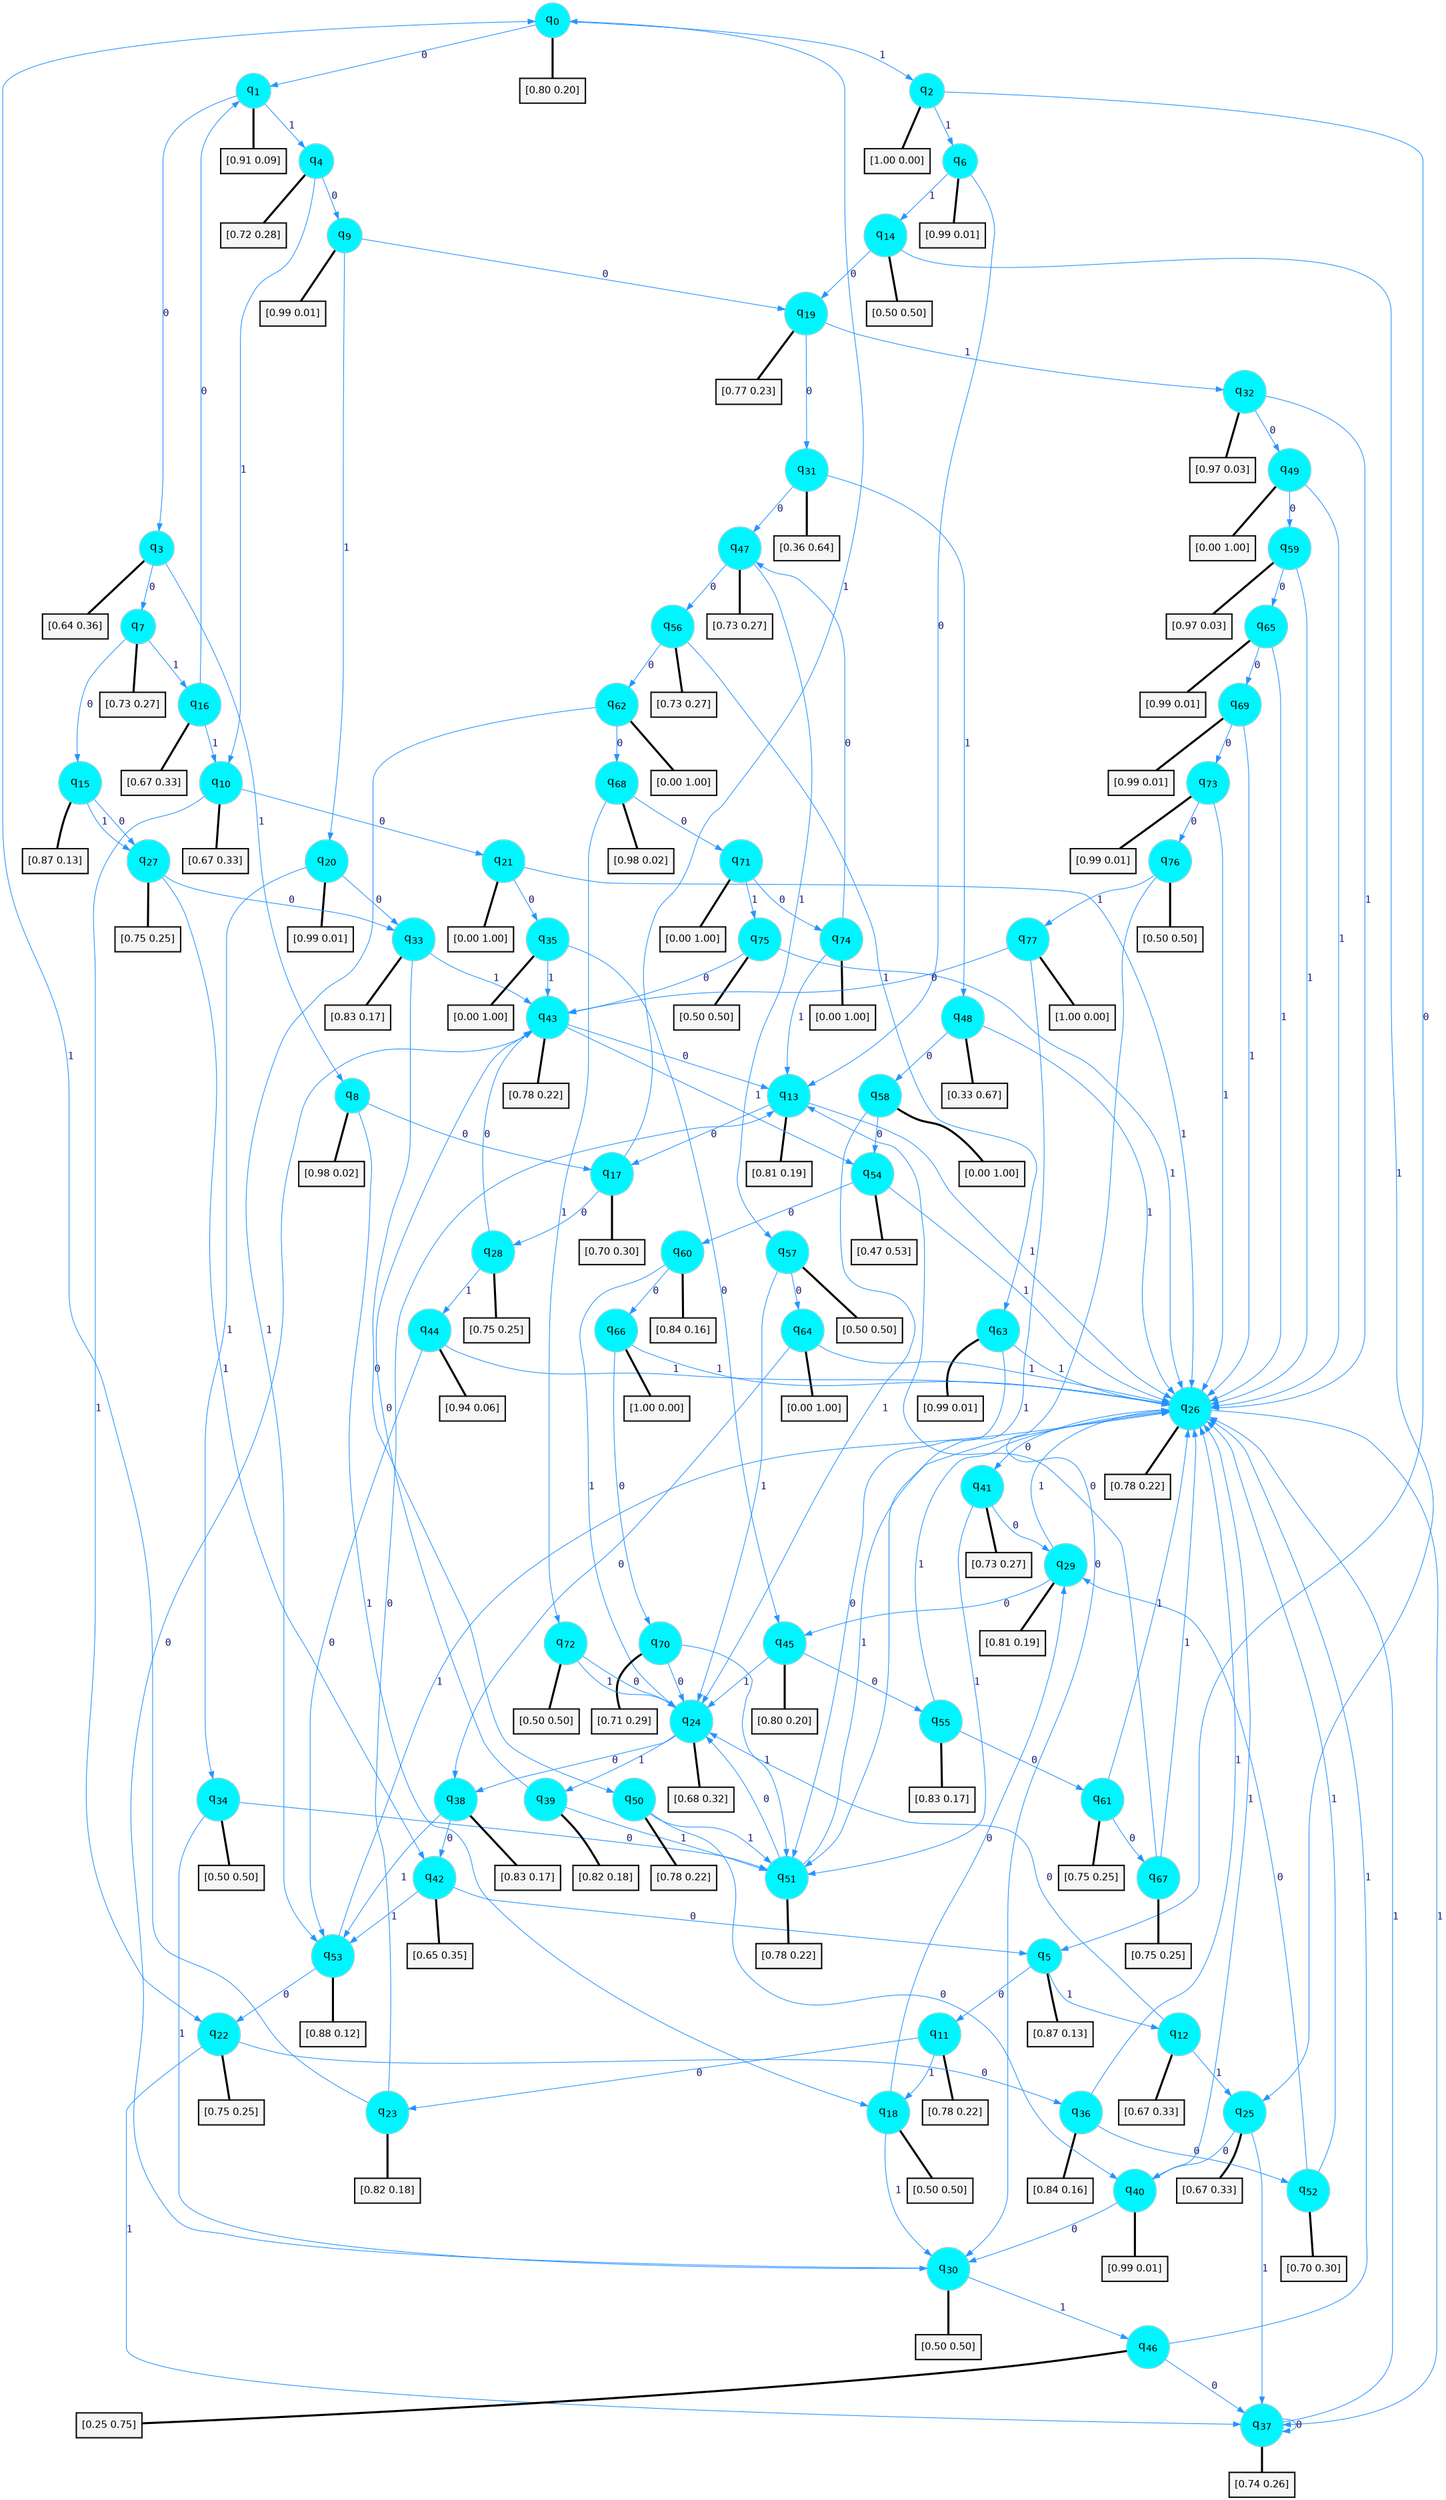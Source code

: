 digraph G {
graph [
bgcolor=transparent, dpi=300, rankdir=TD, size="40,25"];
node [
color=gray, fillcolor=turquoise1, fontcolor=black, fontname=Helvetica, fontsize=16, fontweight=bold, shape=circle, style=filled];
edge [
arrowsize=1, color=dodgerblue1, fontcolor=midnightblue, fontname=courier, fontweight=bold, penwidth=1, style=solid, weight=20];
0[label=<q<SUB>0</SUB>>];
1[label=<q<SUB>1</SUB>>];
2[label=<q<SUB>2</SUB>>];
3[label=<q<SUB>3</SUB>>];
4[label=<q<SUB>4</SUB>>];
5[label=<q<SUB>5</SUB>>];
6[label=<q<SUB>6</SUB>>];
7[label=<q<SUB>7</SUB>>];
8[label=<q<SUB>8</SUB>>];
9[label=<q<SUB>9</SUB>>];
10[label=<q<SUB>10</SUB>>];
11[label=<q<SUB>11</SUB>>];
12[label=<q<SUB>12</SUB>>];
13[label=<q<SUB>13</SUB>>];
14[label=<q<SUB>14</SUB>>];
15[label=<q<SUB>15</SUB>>];
16[label=<q<SUB>16</SUB>>];
17[label=<q<SUB>17</SUB>>];
18[label=<q<SUB>18</SUB>>];
19[label=<q<SUB>19</SUB>>];
20[label=<q<SUB>20</SUB>>];
21[label=<q<SUB>21</SUB>>];
22[label=<q<SUB>22</SUB>>];
23[label=<q<SUB>23</SUB>>];
24[label=<q<SUB>24</SUB>>];
25[label=<q<SUB>25</SUB>>];
26[label=<q<SUB>26</SUB>>];
27[label=<q<SUB>27</SUB>>];
28[label=<q<SUB>28</SUB>>];
29[label=<q<SUB>29</SUB>>];
30[label=<q<SUB>30</SUB>>];
31[label=<q<SUB>31</SUB>>];
32[label=<q<SUB>32</SUB>>];
33[label=<q<SUB>33</SUB>>];
34[label=<q<SUB>34</SUB>>];
35[label=<q<SUB>35</SUB>>];
36[label=<q<SUB>36</SUB>>];
37[label=<q<SUB>37</SUB>>];
38[label=<q<SUB>38</SUB>>];
39[label=<q<SUB>39</SUB>>];
40[label=<q<SUB>40</SUB>>];
41[label=<q<SUB>41</SUB>>];
42[label=<q<SUB>42</SUB>>];
43[label=<q<SUB>43</SUB>>];
44[label=<q<SUB>44</SUB>>];
45[label=<q<SUB>45</SUB>>];
46[label=<q<SUB>46</SUB>>];
47[label=<q<SUB>47</SUB>>];
48[label=<q<SUB>48</SUB>>];
49[label=<q<SUB>49</SUB>>];
50[label=<q<SUB>50</SUB>>];
51[label=<q<SUB>51</SUB>>];
52[label=<q<SUB>52</SUB>>];
53[label=<q<SUB>53</SUB>>];
54[label=<q<SUB>54</SUB>>];
55[label=<q<SUB>55</SUB>>];
56[label=<q<SUB>56</SUB>>];
57[label=<q<SUB>57</SUB>>];
58[label=<q<SUB>58</SUB>>];
59[label=<q<SUB>59</SUB>>];
60[label=<q<SUB>60</SUB>>];
61[label=<q<SUB>61</SUB>>];
62[label=<q<SUB>62</SUB>>];
63[label=<q<SUB>63</SUB>>];
64[label=<q<SUB>64</SUB>>];
65[label=<q<SUB>65</SUB>>];
66[label=<q<SUB>66</SUB>>];
67[label=<q<SUB>67</SUB>>];
68[label=<q<SUB>68</SUB>>];
69[label=<q<SUB>69</SUB>>];
70[label=<q<SUB>70</SUB>>];
71[label=<q<SUB>71</SUB>>];
72[label=<q<SUB>72</SUB>>];
73[label=<q<SUB>73</SUB>>];
74[label=<q<SUB>74</SUB>>];
75[label=<q<SUB>75</SUB>>];
76[label=<q<SUB>76</SUB>>];
77[label=<q<SUB>77</SUB>>];
78[label="[0.80 0.20]", shape=box,fontcolor=black, fontname=Helvetica, fontsize=14, penwidth=2, fillcolor=whitesmoke,color=black];
79[label="[0.91 0.09]", shape=box,fontcolor=black, fontname=Helvetica, fontsize=14, penwidth=2, fillcolor=whitesmoke,color=black];
80[label="[1.00 0.00]", shape=box,fontcolor=black, fontname=Helvetica, fontsize=14, penwidth=2, fillcolor=whitesmoke,color=black];
81[label="[0.64 0.36]", shape=box,fontcolor=black, fontname=Helvetica, fontsize=14, penwidth=2, fillcolor=whitesmoke,color=black];
82[label="[0.72 0.28]", shape=box,fontcolor=black, fontname=Helvetica, fontsize=14, penwidth=2, fillcolor=whitesmoke,color=black];
83[label="[0.87 0.13]", shape=box,fontcolor=black, fontname=Helvetica, fontsize=14, penwidth=2, fillcolor=whitesmoke,color=black];
84[label="[0.99 0.01]", shape=box,fontcolor=black, fontname=Helvetica, fontsize=14, penwidth=2, fillcolor=whitesmoke,color=black];
85[label="[0.73 0.27]", shape=box,fontcolor=black, fontname=Helvetica, fontsize=14, penwidth=2, fillcolor=whitesmoke,color=black];
86[label="[0.98 0.02]", shape=box,fontcolor=black, fontname=Helvetica, fontsize=14, penwidth=2, fillcolor=whitesmoke,color=black];
87[label="[0.99 0.01]", shape=box,fontcolor=black, fontname=Helvetica, fontsize=14, penwidth=2, fillcolor=whitesmoke,color=black];
88[label="[0.67 0.33]", shape=box,fontcolor=black, fontname=Helvetica, fontsize=14, penwidth=2, fillcolor=whitesmoke,color=black];
89[label="[0.78 0.22]", shape=box,fontcolor=black, fontname=Helvetica, fontsize=14, penwidth=2, fillcolor=whitesmoke,color=black];
90[label="[0.67 0.33]", shape=box,fontcolor=black, fontname=Helvetica, fontsize=14, penwidth=2, fillcolor=whitesmoke,color=black];
91[label="[0.81 0.19]", shape=box,fontcolor=black, fontname=Helvetica, fontsize=14, penwidth=2, fillcolor=whitesmoke,color=black];
92[label="[0.50 0.50]", shape=box,fontcolor=black, fontname=Helvetica, fontsize=14, penwidth=2, fillcolor=whitesmoke,color=black];
93[label="[0.87 0.13]", shape=box,fontcolor=black, fontname=Helvetica, fontsize=14, penwidth=2, fillcolor=whitesmoke,color=black];
94[label="[0.67 0.33]", shape=box,fontcolor=black, fontname=Helvetica, fontsize=14, penwidth=2, fillcolor=whitesmoke,color=black];
95[label="[0.70 0.30]", shape=box,fontcolor=black, fontname=Helvetica, fontsize=14, penwidth=2, fillcolor=whitesmoke,color=black];
96[label="[0.50 0.50]", shape=box,fontcolor=black, fontname=Helvetica, fontsize=14, penwidth=2, fillcolor=whitesmoke,color=black];
97[label="[0.77 0.23]", shape=box,fontcolor=black, fontname=Helvetica, fontsize=14, penwidth=2, fillcolor=whitesmoke,color=black];
98[label="[0.99 0.01]", shape=box,fontcolor=black, fontname=Helvetica, fontsize=14, penwidth=2, fillcolor=whitesmoke,color=black];
99[label="[0.00 1.00]", shape=box,fontcolor=black, fontname=Helvetica, fontsize=14, penwidth=2, fillcolor=whitesmoke,color=black];
100[label="[0.75 0.25]", shape=box,fontcolor=black, fontname=Helvetica, fontsize=14, penwidth=2, fillcolor=whitesmoke,color=black];
101[label="[0.82 0.18]", shape=box,fontcolor=black, fontname=Helvetica, fontsize=14, penwidth=2, fillcolor=whitesmoke,color=black];
102[label="[0.68 0.32]", shape=box,fontcolor=black, fontname=Helvetica, fontsize=14, penwidth=2, fillcolor=whitesmoke,color=black];
103[label="[0.67 0.33]", shape=box,fontcolor=black, fontname=Helvetica, fontsize=14, penwidth=2, fillcolor=whitesmoke,color=black];
104[label="[0.78 0.22]", shape=box,fontcolor=black, fontname=Helvetica, fontsize=14, penwidth=2, fillcolor=whitesmoke,color=black];
105[label="[0.75 0.25]", shape=box,fontcolor=black, fontname=Helvetica, fontsize=14, penwidth=2, fillcolor=whitesmoke,color=black];
106[label="[0.75 0.25]", shape=box,fontcolor=black, fontname=Helvetica, fontsize=14, penwidth=2, fillcolor=whitesmoke,color=black];
107[label="[0.81 0.19]", shape=box,fontcolor=black, fontname=Helvetica, fontsize=14, penwidth=2, fillcolor=whitesmoke,color=black];
108[label="[0.50 0.50]", shape=box,fontcolor=black, fontname=Helvetica, fontsize=14, penwidth=2, fillcolor=whitesmoke,color=black];
109[label="[0.36 0.64]", shape=box,fontcolor=black, fontname=Helvetica, fontsize=14, penwidth=2, fillcolor=whitesmoke,color=black];
110[label="[0.97 0.03]", shape=box,fontcolor=black, fontname=Helvetica, fontsize=14, penwidth=2, fillcolor=whitesmoke,color=black];
111[label="[0.83 0.17]", shape=box,fontcolor=black, fontname=Helvetica, fontsize=14, penwidth=2, fillcolor=whitesmoke,color=black];
112[label="[0.50 0.50]", shape=box,fontcolor=black, fontname=Helvetica, fontsize=14, penwidth=2, fillcolor=whitesmoke,color=black];
113[label="[0.00 1.00]", shape=box,fontcolor=black, fontname=Helvetica, fontsize=14, penwidth=2, fillcolor=whitesmoke,color=black];
114[label="[0.84 0.16]", shape=box,fontcolor=black, fontname=Helvetica, fontsize=14, penwidth=2, fillcolor=whitesmoke,color=black];
115[label="[0.74 0.26]", shape=box,fontcolor=black, fontname=Helvetica, fontsize=14, penwidth=2, fillcolor=whitesmoke,color=black];
116[label="[0.83 0.17]", shape=box,fontcolor=black, fontname=Helvetica, fontsize=14, penwidth=2, fillcolor=whitesmoke,color=black];
117[label="[0.82 0.18]", shape=box,fontcolor=black, fontname=Helvetica, fontsize=14, penwidth=2, fillcolor=whitesmoke,color=black];
118[label="[0.99 0.01]", shape=box,fontcolor=black, fontname=Helvetica, fontsize=14, penwidth=2, fillcolor=whitesmoke,color=black];
119[label="[0.73 0.27]", shape=box,fontcolor=black, fontname=Helvetica, fontsize=14, penwidth=2, fillcolor=whitesmoke,color=black];
120[label="[0.65 0.35]", shape=box,fontcolor=black, fontname=Helvetica, fontsize=14, penwidth=2, fillcolor=whitesmoke,color=black];
121[label="[0.78 0.22]", shape=box,fontcolor=black, fontname=Helvetica, fontsize=14, penwidth=2, fillcolor=whitesmoke,color=black];
122[label="[0.94 0.06]", shape=box,fontcolor=black, fontname=Helvetica, fontsize=14, penwidth=2, fillcolor=whitesmoke,color=black];
123[label="[0.80 0.20]", shape=box,fontcolor=black, fontname=Helvetica, fontsize=14, penwidth=2, fillcolor=whitesmoke,color=black];
124[label="[0.25 0.75]", shape=box,fontcolor=black, fontname=Helvetica, fontsize=14, penwidth=2, fillcolor=whitesmoke,color=black];
125[label="[0.73 0.27]", shape=box,fontcolor=black, fontname=Helvetica, fontsize=14, penwidth=2, fillcolor=whitesmoke,color=black];
126[label="[0.33 0.67]", shape=box,fontcolor=black, fontname=Helvetica, fontsize=14, penwidth=2, fillcolor=whitesmoke,color=black];
127[label="[0.00 1.00]", shape=box,fontcolor=black, fontname=Helvetica, fontsize=14, penwidth=2, fillcolor=whitesmoke,color=black];
128[label="[0.78 0.22]", shape=box,fontcolor=black, fontname=Helvetica, fontsize=14, penwidth=2, fillcolor=whitesmoke,color=black];
129[label="[0.78 0.22]", shape=box,fontcolor=black, fontname=Helvetica, fontsize=14, penwidth=2, fillcolor=whitesmoke,color=black];
130[label="[0.70 0.30]", shape=box,fontcolor=black, fontname=Helvetica, fontsize=14, penwidth=2, fillcolor=whitesmoke,color=black];
131[label="[0.88 0.12]", shape=box,fontcolor=black, fontname=Helvetica, fontsize=14, penwidth=2, fillcolor=whitesmoke,color=black];
132[label="[0.47 0.53]", shape=box,fontcolor=black, fontname=Helvetica, fontsize=14, penwidth=2, fillcolor=whitesmoke,color=black];
133[label="[0.83 0.17]", shape=box,fontcolor=black, fontname=Helvetica, fontsize=14, penwidth=2, fillcolor=whitesmoke,color=black];
134[label="[0.73 0.27]", shape=box,fontcolor=black, fontname=Helvetica, fontsize=14, penwidth=2, fillcolor=whitesmoke,color=black];
135[label="[0.50 0.50]", shape=box,fontcolor=black, fontname=Helvetica, fontsize=14, penwidth=2, fillcolor=whitesmoke,color=black];
136[label="[0.00 1.00]", shape=box,fontcolor=black, fontname=Helvetica, fontsize=14, penwidth=2, fillcolor=whitesmoke,color=black];
137[label="[0.97 0.03]", shape=box,fontcolor=black, fontname=Helvetica, fontsize=14, penwidth=2, fillcolor=whitesmoke,color=black];
138[label="[0.84 0.16]", shape=box,fontcolor=black, fontname=Helvetica, fontsize=14, penwidth=2, fillcolor=whitesmoke,color=black];
139[label="[0.75 0.25]", shape=box,fontcolor=black, fontname=Helvetica, fontsize=14, penwidth=2, fillcolor=whitesmoke,color=black];
140[label="[0.00 1.00]", shape=box,fontcolor=black, fontname=Helvetica, fontsize=14, penwidth=2, fillcolor=whitesmoke,color=black];
141[label="[0.99 0.01]", shape=box,fontcolor=black, fontname=Helvetica, fontsize=14, penwidth=2, fillcolor=whitesmoke,color=black];
142[label="[0.00 1.00]", shape=box,fontcolor=black, fontname=Helvetica, fontsize=14, penwidth=2, fillcolor=whitesmoke,color=black];
143[label="[0.99 0.01]", shape=box,fontcolor=black, fontname=Helvetica, fontsize=14, penwidth=2, fillcolor=whitesmoke,color=black];
144[label="[1.00 0.00]", shape=box,fontcolor=black, fontname=Helvetica, fontsize=14, penwidth=2, fillcolor=whitesmoke,color=black];
145[label="[0.75 0.25]", shape=box,fontcolor=black, fontname=Helvetica, fontsize=14, penwidth=2, fillcolor=whitesmoke,color=black];
146[label="[0.98 0.02]", shape=box,fontcolor=black, fontname=Helvetica, fontsize=14, penwidth=2, fillcolor=whitesmoke,color=black];
147[label="[0.99 0.01]", shape=box,fontcolor=black, fontname=Helvetica, fontsize=14, penwidth=2, fillcolor=whitesmoke,color=black];
148[label="[0.71 0.29]", shape=box,fontcolor=black, fontname=Helvetica, fontsize=14, penwidth=2, fillcolor=whitesmoke,color=black];
149[label="[0.00 1.00]", shape=box,fontcolor=black, fontname=Helvetica, fontsize=14, penwidth=2, fillcolor=whitesmoke,color=black];
150[label="[0.50 0.50]", shape=box,fontcolor=black, fontname=Helvetica, fontsize=14, penwidth=2, fillcolor=whitesmoke,color=black];
151[label="[0.99 0.01]", shape=box,fontcolor=black, fontname=Helvetica, fontsize=14, penwidth=2, fillcolor=whitesmoke,color=black];
152[label="[0.00 1.00]", shape=box,fontcolor=black, fontname=Helvetica, fontsize=14, penwidth=2, fillcolor=whitesmoke,color=black];
153[label="[0.50 0.50]", shape=box,fontcolor=black, fontname=Helvetica, fontsize=14, penwidth=2, fillcolor=whitesmoke,color=black];
154[label="[0.50 0.50]", shape=box,fontcolor=black, fontname=Helvetica, fontsize=14, penwidth=2, fillcolor=whitesmoke,color=black];
155[label="[1.00 0.00]", shape=box,fontcolor=black, fontname=Helvetica, fontsize=14, penwidth=2, fillcolor=whitesmoke,color=black];
0->1 [label=0];
0->2 [label=1];
0->78 [arrowhead=none, penwidth=3,color=black];
1->3 [label=0];
1->4 [label=1];
1->79 [arrowhead=none, penwidth=3,color=black];
2->5 [label=0];
2->6 [label=1];
2->80 [arrowhead=none, penwidth=3,color=black];
3->7 [label=0];
3->8 [label=1];
3->81 [arrowhead=none, penwidth=3,color=black];
4->9 [label=0];
4->10 [label=1];
4->82 [arrowhead=none, penwidth=3,color=black];
5->11 [label=0];
5->12 [label=1];
5->83 [arrowhead=none, penwidth=3,color=black];
6->13 [label=0];
6->14 [label=1];
6->84 [arrowhead=none, penwidth=3,color=black];
7->15 [label=0];
7->16 [label=1];
7->85 [arrowhead=none, penwidth=3,color=black];
8->17 [label=0];
8->18 [label=1];
8->86 [arrowhead=none, penwidth=3,color=black];
9->19 [label=0];
9->20 [label=1];
9->87 [arrowhead=none, penwidth=3,color=black];
10->21 [label=0];
10->22 [label=1];
10->88 [arrowhead=none, penwidth=3,color=black];
11->23 [label=0];
11->18 [label=1];
11->89 [arrowhead=none, penwidth=3,color=black];
12->24 [label=0];
12->25 [label=1];
12->90 [arrowhead=none, penwidth=3,color=black];
13->17 [label=0];
13->26 [label=1];
13->91 [arrowhead=none, penwidth=3,color=black];
14->19 [label=0];
14->25 [label=1];
14->92 [arrowhead=none, penwidth=3,color=black];
15->27 [label=0];
15->27 [label=1];
15->93 [arrowhead=none, penwidth=3,color=black];
16->1 [label=0];
16->10 [label=1];
16->94 [arrowhead=none, penwidth=3,color=black];
17->28 [label=0];
17->0 [label=1];
17->95 [arrowhead=none, penwidth=3,color=black];
18->29 [label=0];
18->30 [label=1];
18->96 [arrowhead=none, penwidth=3,color=black];
19->31 [label=0];
19->32 [label=1];
19->97 [arrowhead=none, penwidth=3,color=black];
20->33 [label=0];
20->34 [label=1];
20->98 [arrowhead=none, penwidth=3,color=black];
21->35 [label=0];
21->26 [label=1];
21->99 [arrowhead=none, penwidth=3,color=black];
22->36 [label=0];
22->37 [label=1];
22->100 [arrowhead=none, penwidth=3,color=black];
23->13 [label=0];
23->0 [label=1];
23->101 [arrowhead=none, penwidth=3,color=black];
24->38 [label=0];
24->39 [label=1];
24->102 [arrowhead=none, penwidth=3,color=black];
25->40 [label=0];
25->37 [label=1];
25->103 [arrowhead=none, penwidth=3,color=black];
26->41 [label=0];
26->37 [label=1];
26->104 [arrowhead=none, penwidth=3,color=black];
27->33 [label=0];
27->42 [label=1];
27->105 [arrowhead=none, penwidth=3,color=black];
28->43 [label=0];
28->44 [label=1];
28->106 [arrowhead=none, penwidth=3,color=black];
29->45 [label=0];
29->26 [label=1];
29->107 [arrowhead=none, penwidth=3,color=black];
30->43 [label=0];
30->46 [label=1];
30->108 [arrowhead=none, penwidth=3,color=black];
31->47 [label=0];
31->48 [label=1];
31->109 [arrowhead=none, penwidth=3,color=black];
32->49 [label=0];
32->26 [label=1];
32->110 [arrowhead=none, penwidth=3,color=black];
33->50 [label=0];
33->43 [label=1];
33->111 [arrowhead=none, penwidth=3,color=black];
34->51 [label=0];
34->30 [label=1];
34->112 [arrowhead=none, penwidth=3,color=black];
35->45 [label=0];
35->43 [label=1];
35->113 [arrowhead=none, penwidth=3,color=black];
36->52 [label=0];
36->26 [label=1];
36->114 [arrowhead=none, penwidth=3,color=black];
37->37 [label=0];
37->26 [label=1];
37->115 [arrowhead=none, penwidth=3,color=black];
38->42 [label=0];
38->53 [label=1];
38->116 [arrowhead=none, penwidth=3,color=black];
39->43 [label=0];
39->51 [label=1];
39->117 [arrowhead=none, penwidth=3,color=black];
40->30 [label=0];
40->26 [label=1];
40->118 [arrowhead=none, penwidth=3,color=black];
41->29 [label=0];
41->51 [label=1];
41->119 [arrowhead=none, penwidth=3,color=black];
42->5 [label=0];
42->53 [label=1];
42->120 [arrowhead=none, penwidth=3,color=black];
43->13 [label=0];
43->54 [label=1];
43->121 [arrowhead=none, penwidth=3,color=black];
44->53 [label=0];
44->26 [label=1];
44->122 [arrowhead=none, penwidth=3,color=black];
45->55 [label=0];
45->24 [label=1];
45->123 [arrowhead=none, penwidth=3,color=black];
46->37 [label=0];
46->26 [label=1];
46->124 [arrowhead=none, penwidth=3,color=black];
47->56 [label=0];
47->57 [label=1];
47->125 [arrowhead=none, penwidth=3,color=black];
48->58 [label=0];
48->26 [label=1];
48->126 [arrowhead=none, penwidth=3,color=black];
49->59 [label=0];
49->26 [label=1];
49->127 [arrowhead=none, penwidth=3,color=black];
50->40 [label=0];
50->51 [label=1];
50->128 [arrowhead=none, penwidth=3,color=black];
51->24 [label=0];
51->26 [label=1];
51->129 [arrowhead=none, penwidth=3,color=black];
52->29 [label=0];
52->26 [label=1];
52->130 [arrowhead=none, penwidth=3,color=black];
53->22 [label=0];
53->26 [label=1];
53->131 [arrowhead=none, penwidth=3,color=black];
54->60 [label=0];
54->26 [label=1];
54->132 [arrowhead=none, penwidth=3,color=black];
55->61 [label=0];
55->26 [label=1];
55->133 [arrowhead=none, penwidth=3,color=black];
56->62 [label=0];
56->63 [label=1];
56->134 [arrowhead=none, penwidth=3,color=black];
57->64 [label=0];
57->24 [label=1];
57->135 [arrowhead=none, penwidth=3,color=black];
58->54 [label=0];
58->24 [label=1];
58->136 [arrowhead=none, penwidth=3,color=black];
59->65 [label=0];
59->26 [label=1];
59->137 [arrowhead=none, penwidth=3,color=black];
60->66 [label=0];
60->24 [label=1];
60->138 [arrowhead=none, penwidth=3,color=black];
61->67 [label=0];
61->26 [label=1];
61->139 [arrowhead=none, penwidth=3,color=black];
62->68 [label=0];
62->53 [label=1];
62->140 [arrowhead=none, penwidth=3,color=black];
63->51 [label=0];
63->26 [label=1];
63->141 [arrowhead=none, penwidth=3,color=black];
64->38 [label=0];
64->26 [label=1];
64->142 [arrowhead=none, penwidth=3,color=black];
65->69 [label=0];
65->26 [label=1];
65->143 [arrowhead=none, penwidth=3,color=black];
66->70 [label=0];
66->26 [label=1];
66->144 [arrowhead=none, penwidth=3,color=black];
67->13 [label=0];
67->26 [label=1];
67->145 [arrowhead=none, penwidth=3,color=black];
68->71 [label=0];
68->72 [label=1];
68->146 [arrowhead=none, penwidth=3,color=black];
69->73 [label=0];
69->26 [label=1];
69->147 [arrowhead=none, penwidth=3,color=black];
70->24 [label=0];
70->51 [label=1];
70->148 [arrowhead=none, penwidth=3,color=black];
71->74 [label=0];
71->75 [label=1];
71->149 [arrowhead=none, penwidth=3,color=black];
72->24 [label=0];
72->24 [label=1];
72->150 [arrowhead=none, penwidth=3,color=black];
73->76 [label=0];
73->26 [label=1];
73->151 [arrowhead=none, penwidth=3,color=black];
74->47 [label=0];
74->13 [label=1];
74->152 [arrowhead=none, penwidth=3,color=black];
75->43 [label=0];
75->26 [label=1];
75->153 [arrowhead=none, penwidth=3,color=black];
76->30 [label=0];
76->77 [label=1];
76->154 [arrowhead=none, penwidth=3,color=black];
77->43 [label=0];
77->51 [label=1];
77->155 [arrowhead=none, penwidth=3,color=black];
}
